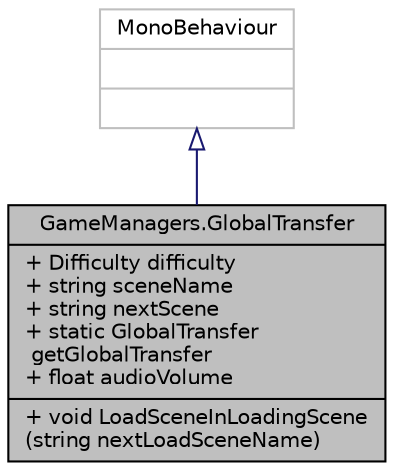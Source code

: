 digraph "GameManagers.GlobalTransfer"
{
 // INTERACTIVE_SVG=YES
 // LATEX_PDF_SIZE
  edge [fontname="Helvetica",fontsize="10",labelfontname="Helvetica",labelfontsize="10"];
  node [fontname="Helvetica",fontsize="10",shape=record];
  Node1 [label="{GameManagers.GlobalTransfer\n|+ Difficulty difficulty\l+ string sceneName\l+ string nextScene\l+ static GlobalTransfer\l getGlobalTransfer\l+ float audioVolume\l|+ void LoadSceneInLoadingScene\l(string nextLoadSceneName)\l}",height=0.2,width=0.4,color="black", fillcolor="grey75", style="filled", fontcolor="black",tooltip="全局信息传递"];
  Node2 -> Node1 [dir="back",color="midnightblue",fontsize="10",style="solid",arrowtail="onormal",fontname="Helvetica"];
  Node2 [label="{MonoBehaviour\n||}",height=0.2,width=0.4,color="grey75", fillcolor="white", style="filled",tooltip=" "];
}

